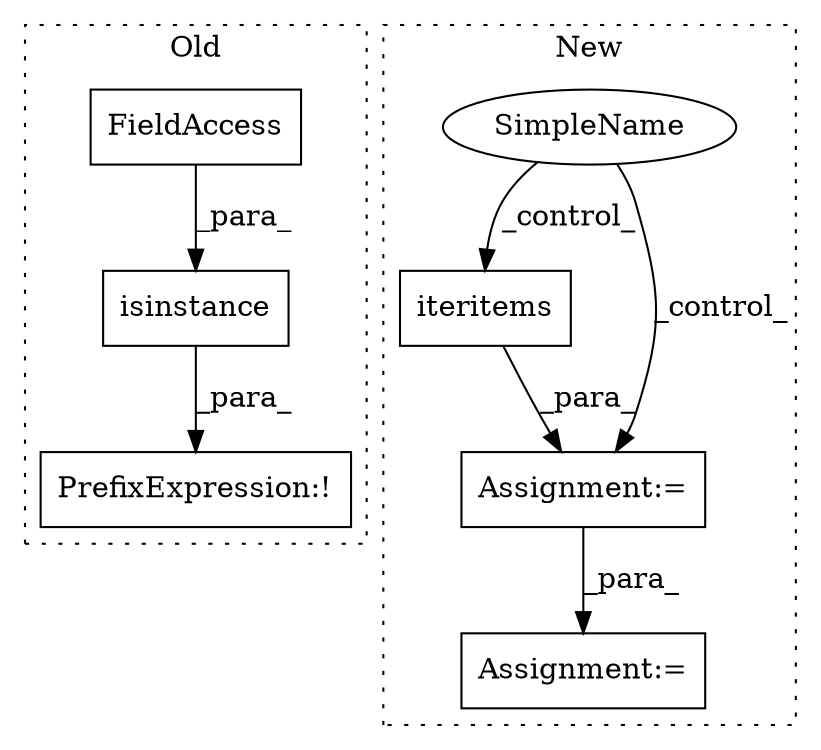 digraph G {
subgraph cluster0 {
1 [label="isinstance" a="32" s="7197,7229" l="11,1" shape="box"];
4 [label="FieldAccess" a="22" s="7217" l="12" shape="box"];
6 [label="PrefixExpression:!" a="38" s="7189" l="1" shape="box"];
label = "Old";
style="dotted";
}
subgraph cluster1 {
2 [label="iteritems" a="32" s="7146" l="11" shape="box"];
3 [label="Assignment:=" a="7" s="7136" l="1" shape="box"];
5 [label="Assignment:=" a="7" s="8601,8686" l="53,2" shape="box"];
7 [label="SimpleName" a="42" s="" l="" shape="ellipse"];
label = "New";
style="dotted";
}
1 -> 6 [label="_para_"];
2 -> 3 [label="_para_"];
3 -> 5 [label="_para_"];
4 -> 1 [label="_para_"];
7 -> 2 [label="_control_"];
7 -> 3 [label="_control_"];
}